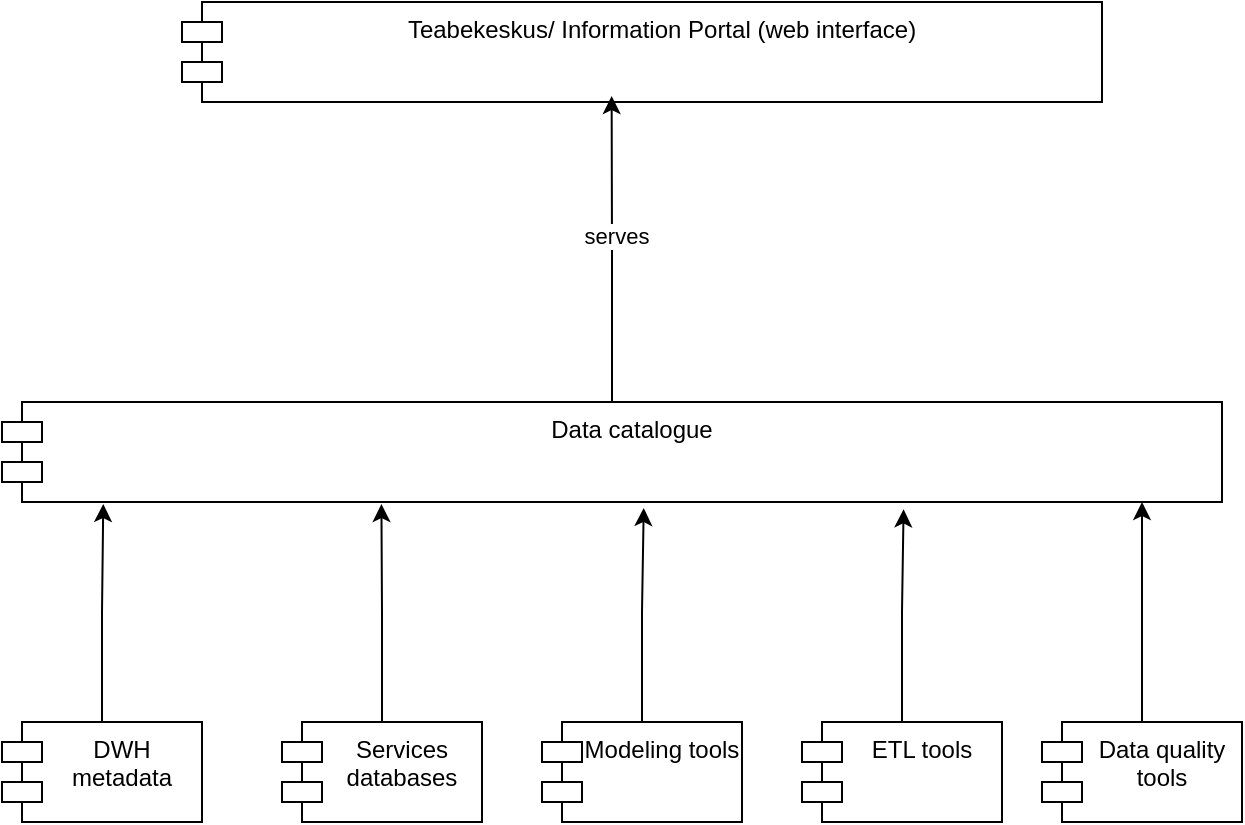 <mxfile version="25.0.3">
  <diagram id="R2lEEEUBdFMjLlhIrx00" name="Page-1">
    <mxGraphModel dx="792" dy="1131" grid="1" gridSize="10" guides="1" tooltips="1" connect="1" arrows="1" fold="1" page="1" pageScale="1" pageWidth="850" pageHeight="1100" math="0" shadow="0" extFonts="Permanent Marker^https://fonts.googleapis.com/css?family=Permanent+Marker">
      <root>
        <mxCell id="0" />
        <mxCell id="1" parent="0" />
        <mxCell id="DiCBoK7EQ5oCpldY1Xnq-1" value="Teabekeskus/ Information Portal (web interface)" style="shape=module;align=left;spacingLeft=20;align=center;verticalAlign=top;whiteSpace=wrap;html=1;" vertex="1" parent="1">
          <mxGeometry x="210" y="300" width="460" height="50" as="geometry" />
        </mxCell>
        <mxCell id="DiCBoK7EQ5oCpldY1Xnq-2" value="Data catalogue" style="shape=module;align=left;spacingLeft=20;align=center;verticalAlign=top;whiteSpace=wrap;html=1;" vertex="1" parent="1">
          <mxGeometry x="120" y="500" width="610" height="50" as="geometry" />
        </mxCell>
        <mxCell id="DiCBoK7EQ5oCpldY1Xnq-5" value="DWH metadata" style="shape=module;align=left;spacingLeft=20;align=center;verticalAlign=top;whiteSpace=wrap;html=1;" vertex="1" parent="1">
          <mxGeometry x="120" y="660" width="100" height="50" as="geometry" />
        </mxCell>
        <mxCell id="DiCBoK7EQ5oCpldY1Xnq-6" value="Services databases" style="shape=module;align=left;spacingLeft=20;align=center;verticalAlign=top;whiteSpace=wrap;html=1;" vertex="1" parent="1">
          <mxGeometry x="260" y="660" width="100" height="50" as="geometry" />
        </mxCell>
        <mxCell id="DiCBoK7EQ5oCpldY1Xnq-7" value="Modeling tools" style="shape=module;align=left;spacingLeft=20;align=center;verticalAlign=top;whiteSpace=wrap;html=1;" vertex="1" parent="1">
          <mxGeometry x="390" y="660" width="100" height="50" as="geometry" />
        </mxCell>
        <mxCell id="DiCBoK7EQ5oCpldY1Xnq-8" value="ETL tools" style="shape=module;align=left;spacingLeft=20;align=center;verticalAlign=top;whiteSpace=wrap;html=1;" vertex="1" parent="1">
          <mxGeometry x="520" y="660" width="100" height="50" as="geometry" />
        </mxCell>
        <mxCell id="DiCBoK7EQ5oCpldY1Xnq-9" value="Data quality tools" style="shape=module;align=left;spacingLeft=20;align=center;verticalAlign=top;whiteSpace=wrap;html=1;" vertex="1" parent="1">
          <mxGeometry x="640" y="660" width="100" height="50" as="geometry" />
        </mxCell>
        <mxCell id="DiCBoK7EQ5oCpldY1Xnq-10" style="edgeStyle=orthogonalEdgeStyle;rounded=0;orthogonalLoop=1;jettySize=auto;html=1;entryX=0.467;entryY=0.94;entryDx=0;entryDy=0;entryPerimeter=0;" edge="1" parent="1" source="DiCBoK7EQ5oCpldY1Xnq-2" target="DiCBoK7EQ5oCpldY1Xnq-1">
          <mxGeometry relative="1" as="geometry" />
        </mxCell>
        <mxCell id="DiCBoK7EQ5oCpldY1Xnq-11" value="serves" style="edgeLabel;html=1;align=center;verticalAlign=middle;resizable=0;points=[];" vertex="1" connectable="0" parent="DiCBoK7EQ5oCpldY1Xnq-10">
          <mxGeometry x="0.085" y="-2" relative="1" as="geometry">
            <mxPoint as="offset" />
          </mxGeometry>
        </mxCell>
        <mxCell id="DiCBoK7EQ5oCpldY1Xnq-15" style="edgeStyle=orthogonalEdgeStyle;rounded=0;orthogonalLoop=1;jettySize=auto;html=1;entryX=0.083;entryY=1.02;entryDx=0;entryDy=0;entryPerimeter=0;" edge="1" parent="1" source="DiCBoK7EQ5oCpldY1Xnq-5" target="DiCBoK7EQ5oCpldY1Xnq-2">
          <mxGeometry relative="1" as="geometry" />
        </mxCell>
        <mxCell id="DiCBoK7EQ5oCpldY1Xnq-16" style="edgeStyle=orthogonalEdgeStyle;rounded=0;orthogonalLoop=1;jettySize=auto;html=1;entryX=0.311;entryY=1.02;entryDx=0;entryDy=0;entryPerimeter=0;" edge="1" parent="1" source="DiCBoK7EQ5oCpldY1Xnq-6" target="DiCBoK7EQ5oCpldY1Xnq-2">
          <mxGeometry relative="1" as="geometry" />
        </mxCell>
        <mxCell id="DiCBoK7EQ5oCpldY1Xnq-17" style="edgeStyle=orthogonalEdgeStyle;rounded=0;orthogonalLoop=1;jettySize=auto;html=1;entryX=0.526;entryY=1.06;entryDx=0;entryDy=0;entryPerimeter=0;" edge="1" parent="1" source="DiCBoK7EQ5oCpldY1Xnq-7" target="DiCBoK7EQ5oCpldY1Xnq-2">
          <mxGeometry relative="1" as="geometry" />
        </mxCell>
        <mxCell id="DiCBoK7EQ5oCpldY1Xnq-18" style="edgeStyle=orthogonalEdgeStyle;rounded=0;orthogonalLoop=1;jettySize=auto;html=1;entryX=0.739;entryY=1.073;entryDx=0;entryDy=0;entryPerimeter=0;" edge="1" parent="1" source="DiCBoK7EQ5oCpldY1Xnq-8" target="DiCBoK7EQ5oCpldY1Xnq-2">
          <mxGeometry relative="1" as="geometry" />
        </mxCell>
        <mxCell id="DiCBoK7EQ5oCpldY1Xnq-19" style="edgeStyle=orthogonalEdgeStyle;rounded=0;orthogonalLoop=1;jettySize=auto;html=1;" edge="1" parent="1" source="DiCBoK7EQ5oCpldY1Xnq-9">
          <mxGeometry relative="1" as="geometry">
            <mxPoint x="690" y="550" as="targetPoint" />
          </mxGeometry>
        </mxCell>
      </root>
    </mxGraphModel>
  </diagram>
</mxfile>
